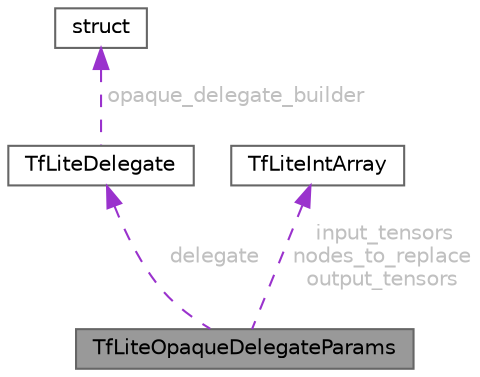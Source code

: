 digraph "TfLiteOpaqueDelegateParams"
{
 // LATEX_PDF_SIZE
  bgcolor="transparent";
  edge [fontname=Helvetica,fontsize=10,labelfontname=Helvetica,labelfontsize=10];
  node [fontname=Helvetica,fontsize=10,shape=box,height=0.2,width=0.4];
  Node1 [id="Node000001",label="TfLiteOpaqueDelegateParams",height=0.2,width=0.4,color="gray40", fillcolor="grey60", style="filled", fontcolor="black",tooltip=" "];
  Node2 -> Node1 [id="edge1_Node000001_Node000002",dir="back",color="darkorchid3",style="dashed",tooltip=" ",label=" delegate",fontcolor="grey" ];
  Node2 [id="Node000002",label="TfLiteDelegate",height=0.2,width=0.4,color="gray40", fillcolor="white", style="filled",URL="$struct_tf_lite_delegate.html",tooltip="WARNING: This is an experimental interface that is subject to change."];
  Node3 -> Node2 [id="edge2_Node000002_Node000003",dir="back",color="darkorchid3",style="dashed",tooltip=" ",label=" opaque_delegate_builder",fontcolor="grey" ];
  Node3 [id="Node000003",label="struct",height=0.2,width=0.4,color="gray40", fillcolor="white", style="filled",tooltip=" "];
  Node4 -> Node1 [id="edge3_Node000001_Node000004",dir="back",color="darkorchid3",style="dashed",tooltip=" ",label=" input_tensors\nnodes_to_replace\noutput_tensors",fontcolor="grey" ];
  Node4 [id="Node000004",label="TfLiteIntArray",height=0.2,width=0.4,color="gray40", fillcolor="white", style="filled",URL="$struct_tf_lite_int_array.html",tooltip=" "];
}
